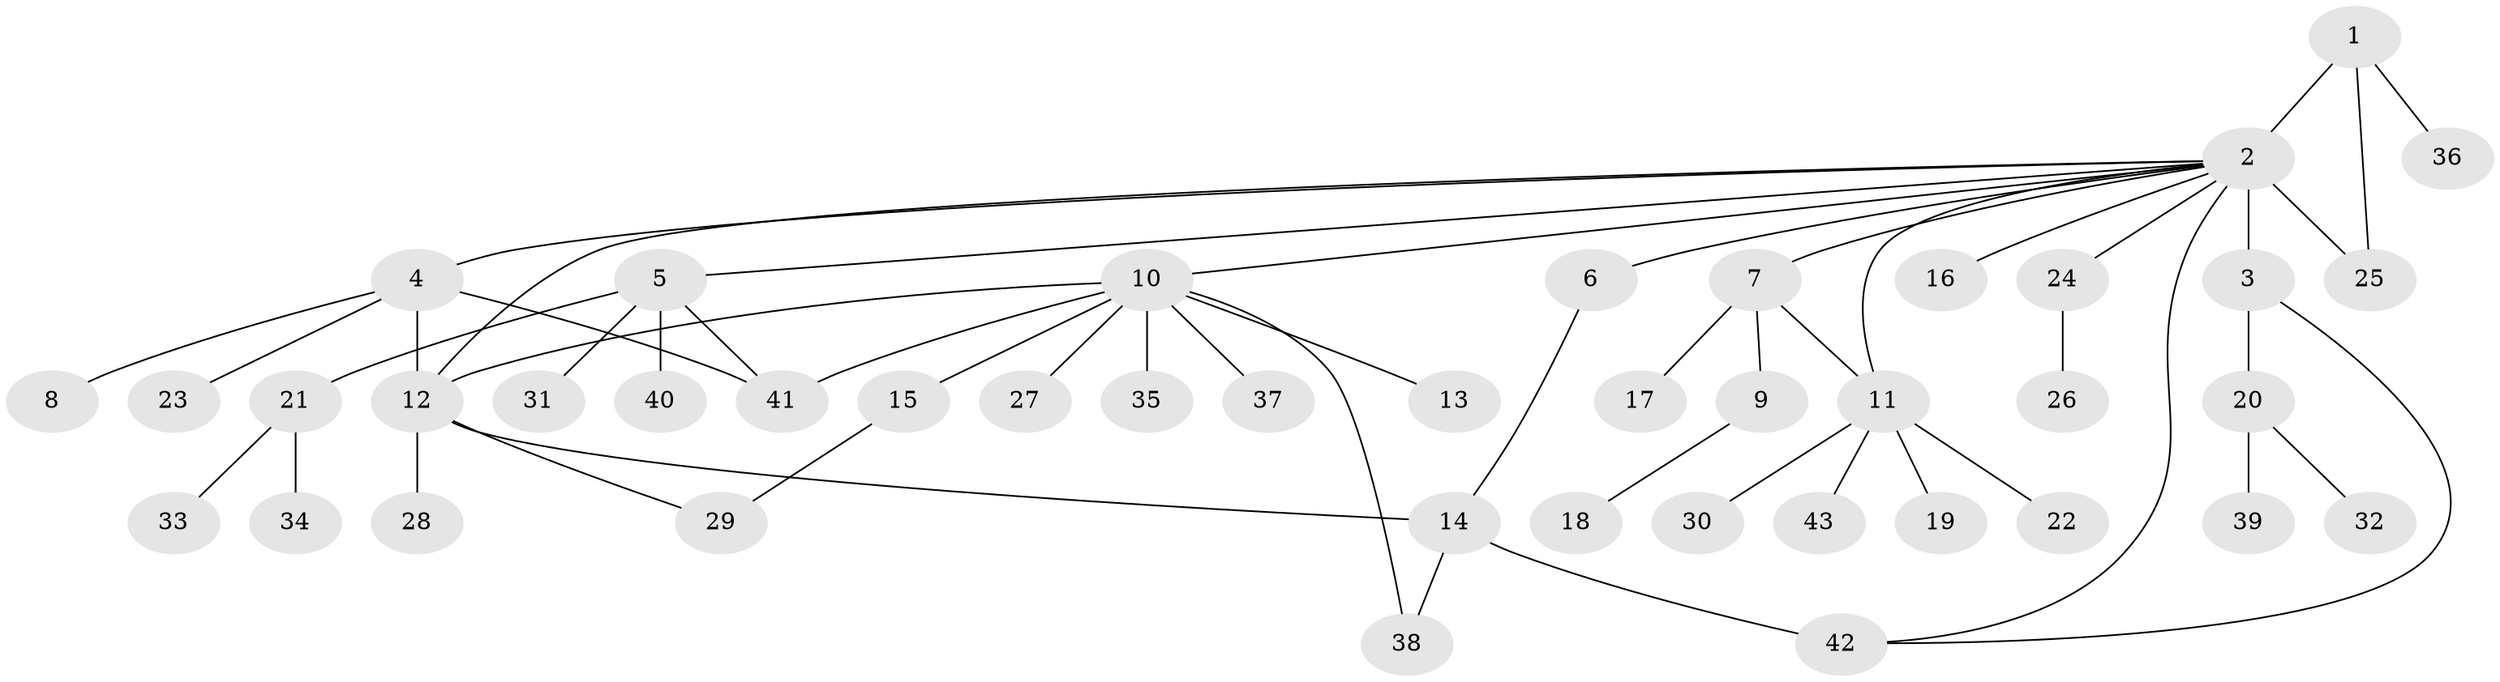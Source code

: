 // original degree distribution, {4: 0.058823529411764705, 32: 0.011764705882352941, 1: 0.6588235294117647, 6: 0.023529411764705882, 3: 0.09411764705882353, 5: 0.011764705882352941, 11: 0.011764705882352941, 7: 0.023529411764705882, 2: 0.10588235294117647}
// Generated by graph-tools (version 1.1) at 2025/35/03/09/25 02:35:27]
// undirected, 43 vertices, 53 edges
graph export_dot {
graph [start="1"]
  node [color=gray90,style=filled];
  1;
  2;
  3;
  4;
  5;
  6;
  7;
  8;
  9;
  10;
  11;
  12;
  13;
  14;
  15;
  16;
  17;
  18;
  19;
  20;
  21;
  22;
  23;
  24;
  25;
  26;
  27;
  28;
  29;
  30;
  31;
  32;
  33;
  34;
  35;
  36;
  37;
  38;
  39;
  40;
  41;
  42;
  43;
  1 -- 2 [weight=1.0];
  1 -- 25 [weight=1.0];
  1 -- 36 [weight=1.0];
  2 -- 3 [weight=19.0];
  2 -- 4 [weight=1.0];
  2 -- 5 [weight=1.0];
  2 -- 6 [weight=1.0];
  2 -- 7 [weight=1.0];
  2 -- 10 [weight=1.0];
  2 -- 11 [weight=1.0];
  2 -- 12 [weight=1.0];
  2 -- 16 [weight=1.0];
  2 -- 24 [weight=1.0];
  2 -- 25 [weight=1.0];
  2 -- 42 [weight=1.0];
  3 -- 20 [weight=1.0];
  3 -- 42 [weight=1.0];
  4 -- 8 [weight=1.0];
  4 -- 12 [weight=1.0];
  4 -- 23 [weight=1.0];
  4 -- 41 [weight=1.0];
  5 -- 21 [weight=1.0];
  5 -- 31 [weight=1.0];
  5 -- 40 [weight=1.0];
  5 -- 41 [weight=1.0];
  6 -- 14 [weight=1.0];
  7 -- 9 [weight=1.0];
  7 -- 11 [weight=1.0];
  7 -- 17 [weight=1.0];
  9 -- 18 [weight=1.0];
  10 -- 12 [weight=1.0];
  10 -- 13 [weight=1.0];
  10 -- 15 [weight=1.0];
  10 -- 27 [weight=1.0];
  10 -- 35 [weight=1.0];
  10 -- 37 [weight=1.0];
  10 -- 38 [weight=1.0];
  10 -- 41 [weight=1.0];
  11 -- 19 [weight=1.0];
  11 -- 22 [weight=1.0];
  11 -- 30 [weight=1.0];
  11 -- 43 [weight=1.0];
  12 -- 14 [weight=1.0];
  12 -- 28 [weight=1.0];
  12 -- 29 [weight=1.0];
  14 -- 38 [weight=1.0];
  14 -- 42 [weight=2.0];
  15 -- 29 [weight=1.0];
  20 -- 32 [weight=1.0];
  20 -- 39 [weight=1.0];
  21 -- 33 [weight=1.0];
  21 -- 34 [weight=1.0];
  24 -- 26 [weight=1.0];
}
